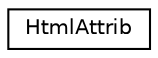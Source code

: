 digraph "类继承关系图"
{
 // INTERACTIVE_SVG=YES
 // LATEX_PDF_SIZE
  edge [fontname="Helvetica",fontsize="10",labelfontname="Helvetica",labelfontsize="10"];
  node [fontname="Helvetica",fontsize="10",shape=record];
  rankdir="LR";
  Node0 [label="HtmlAttrib",height=0.2,width=0.4,color="black", fillcolor="white", style="filled",URL="$d0/db2/struct_html_attrib.html",tooltip="Class representing a HTML attribute."];
}

